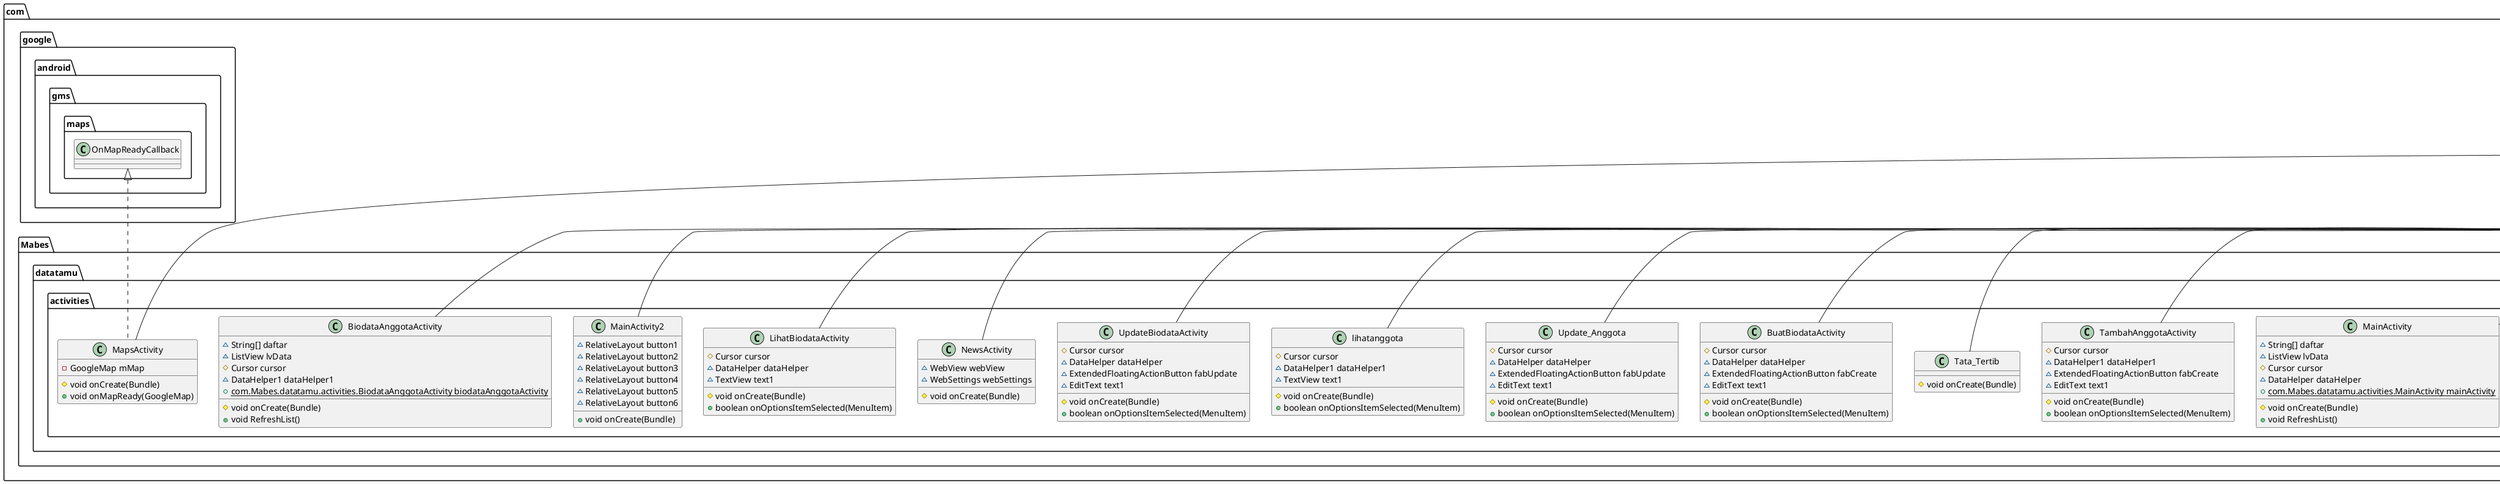 @startuml
class com.Mabes.datatamu.activities.TambahAnggotaActivity {
# Cursor cursor
~ DataHelper1 dataHelper1
~ ExtendedFloatingActionButton fabCreate
~ EditText text1
# void onCreate(Bundle)
+ boolean onOptionsItemSelected(MenuItem)
}
class com.Mabes.datatamu.activities.Tata_Tertib {
# void onCreate(Bundle)
}
class com.Mabes.datatamu.activities.MapsActivity {
- GoogleMap mMap
# void onCreate(Bundle)
+ void onMapReady(GoogleMap)
}
class com.Mabes.datatamu.activities.BuatBiodataActivity {
# Cursor cursor
~ DataHelper dataHelper
~ ExtendedFloatingActionButton fabCreate
~ EditText text1
# void onCreate(Bundle)
+ boolean onOptionsItemSelected(MenuItem)
}
class com.Mabes.datatamu.activities.Update_Anggota {
# Cursor cursor
~ DataHelper dataHelper
~ ExtendedFloatingActionButton fabUpdate
~ EditText text1
# void onCreate(Bundle)
+ boolean onOptionsItemSelected(MenuItem)
}
class com.Mabes.datatamu.activities.lihatanggota {
# Cursor cursor
~ DataHelper1 dataHelper1
~ TextView text1
# void onCreate(Bundle)
+ boolean onOptionsItemSelected(MenuItem)
}
class com.Mabes.datatamu.activities.UpdateBiodataActivity {
# Cursor cursor
~ DataHelper dataHelper
~ ExtendedFloatingActionButton fabUpdate
~ EditText text1
# void onCreate(Bundle)
+ boolean onOptionsItemSelected(MenuItem)
}
class com.Mabes.datatamu.activities.NewsActivity {
~ WebView webView
~ WebSettings webSettings
# void onCreate(Bundle)
}
class com.Mabes.datatamu.activities.LihatBiodataActivity {
# Cursor cursor
~ DataHelper dataHelper
~ TextView text1
# void onCreate(Bundle)
+ boolean onOptionsItemSelected(MenuItem)
}
class com.Mabes.datatamu.activities.MainActivity2 {
~ RelativeLayout button1
~ RelativeLayout button2
~ RelativeLayout button3
~ RelativeLayout button4
~ RelativeLayout button5
~ RelativeLayout button6
+ void onCreate(Bundle)
}
class com.Mabes.datatamu.activities.BiodataAnggotaActivity {
~ String[] daftar
~ ListView lvData
# Cursor cursor
~ DataHelper1 dataHelper1
+ {static} com.Mabes.datatamu.activities.BiodataAnggotaActivity biodataAnggotaActivity
# void onCreate(Bundle)
+ void RefreshList()
}
class com.Mabes.datatamu.activities.MainActivity {
~ String[] daftar
~ ListView lvData
# Cursor cursor
~ DataHelper dataHelper
+ {static} com.Mabes.datatamu.activities.MainActivity mainActivity
# void onCreate(Bundle)
+ void RefreshList()
}


androidx.appcompat.app.AppCompatActivity <|-- com.Mabes.datatamu.activities.TambahAnggotaActivity
androidx.appcompat.app.AppCompatActivity <|-- com.Mabes.datatamu.activities.Tata_Tertib
com.google.android.gms.maps.OnMapReadyCallback <|.. com.Mabes.datatamu.activities.MapsActivity
androidx.fragment.app.FragmentActivity <|-- com.Mabes.datatamu.activities.MapsActivity
androidx.appcompat.app.AppCompatActivity <|-- com.Mabes.datatamu.activities.BuatBiodataActivity
androidx.appcompat.app.AppCompatActivity <|-- com.Mabes.datatamu.activities.Update_Anggota
androidx.appcompat.app.AppCompatActivity <|-- com.Mabes.datatamu.activities.lihatanggota
androidx.appcompat.app.AppCompatActivity <|-- com.Mabes.datatamu.activities.UpdateBiodataActivity
androidx.appcompat.app.AppCompatActivity <|-- com.Mabes.datatamu.activities.NewsActivity
androidx.appcompat.app.AppCompatActivity <|-- com.Mabes.datatamu.activities.LihatBiodataActivity
androidx.appcompat.app.AppCompatActivity <|-- com.Mabes.datatamu.activities.MainActivity2
androidx.appcompat.app.AppCompatActivity <|-- com.Mabes.datatamu.activities.BiodataAnggotaActivity
androidx.appcompat.app.AppCompatActivity <|-- com.Mabes.datatamu.activities.MainActivity
@enduml